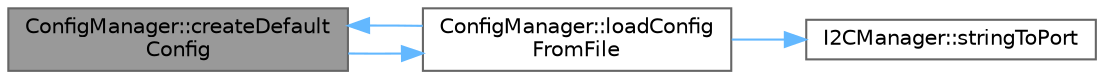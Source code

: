 digraph "ConfigManager::createDefaultConfig"
{
 // LATEX_PDF_SIZE
  bgcolor="transparent";
  edge [fontname=Helvetica,fontsize=10,labelfontname=Helvetica,labelfontsize=10];
  node [fontname=Helvetica,fontsize=10,shape=box,height=0.2,width=0.4];
  rankdir="LR";
  Node1 [id="Node000001",label="ConfigManager::createDefault\lConfig",height=0.2,width=0.4,color="gray40", fillcolor="grey60", style="filled", fontcolor="black",tooltip=" "];
  Node1 -> Node2 [id="edge1_Node000001_Node000002",color="steelblue1",style="solid",tooltip=" "];
  Node2 [id="Node000002",label="ConfigManager::loadConfig\lFromFile",height=0.2,width=0.4,color="grey40", fillcolor="white", style="filled",URL="$class_config_manager.html#a933da325afee9d238cb31529727490b9",tooltip=" "];
  Node2 -> Node1 [id="edge2_Node000002_Node000001",color="steelblue1",style="solid",tooltip=" "];
  Node2 -> Node3 [id="edge3_Node000002_Node000003",color="steelblue1",style="solid",tooltip=" "];
  Node3 [id="Node000003",label="I2CManager::stringToPort",height=0.2,width=0.4,color="grey40", fillcolor="white", style="filled",URL="$class_i2_c_manager.html#a25ce4fa452bb9441a46e8fc956e9c3a2",tooltip="Convert a string port name to I2CPort enum."];
}
